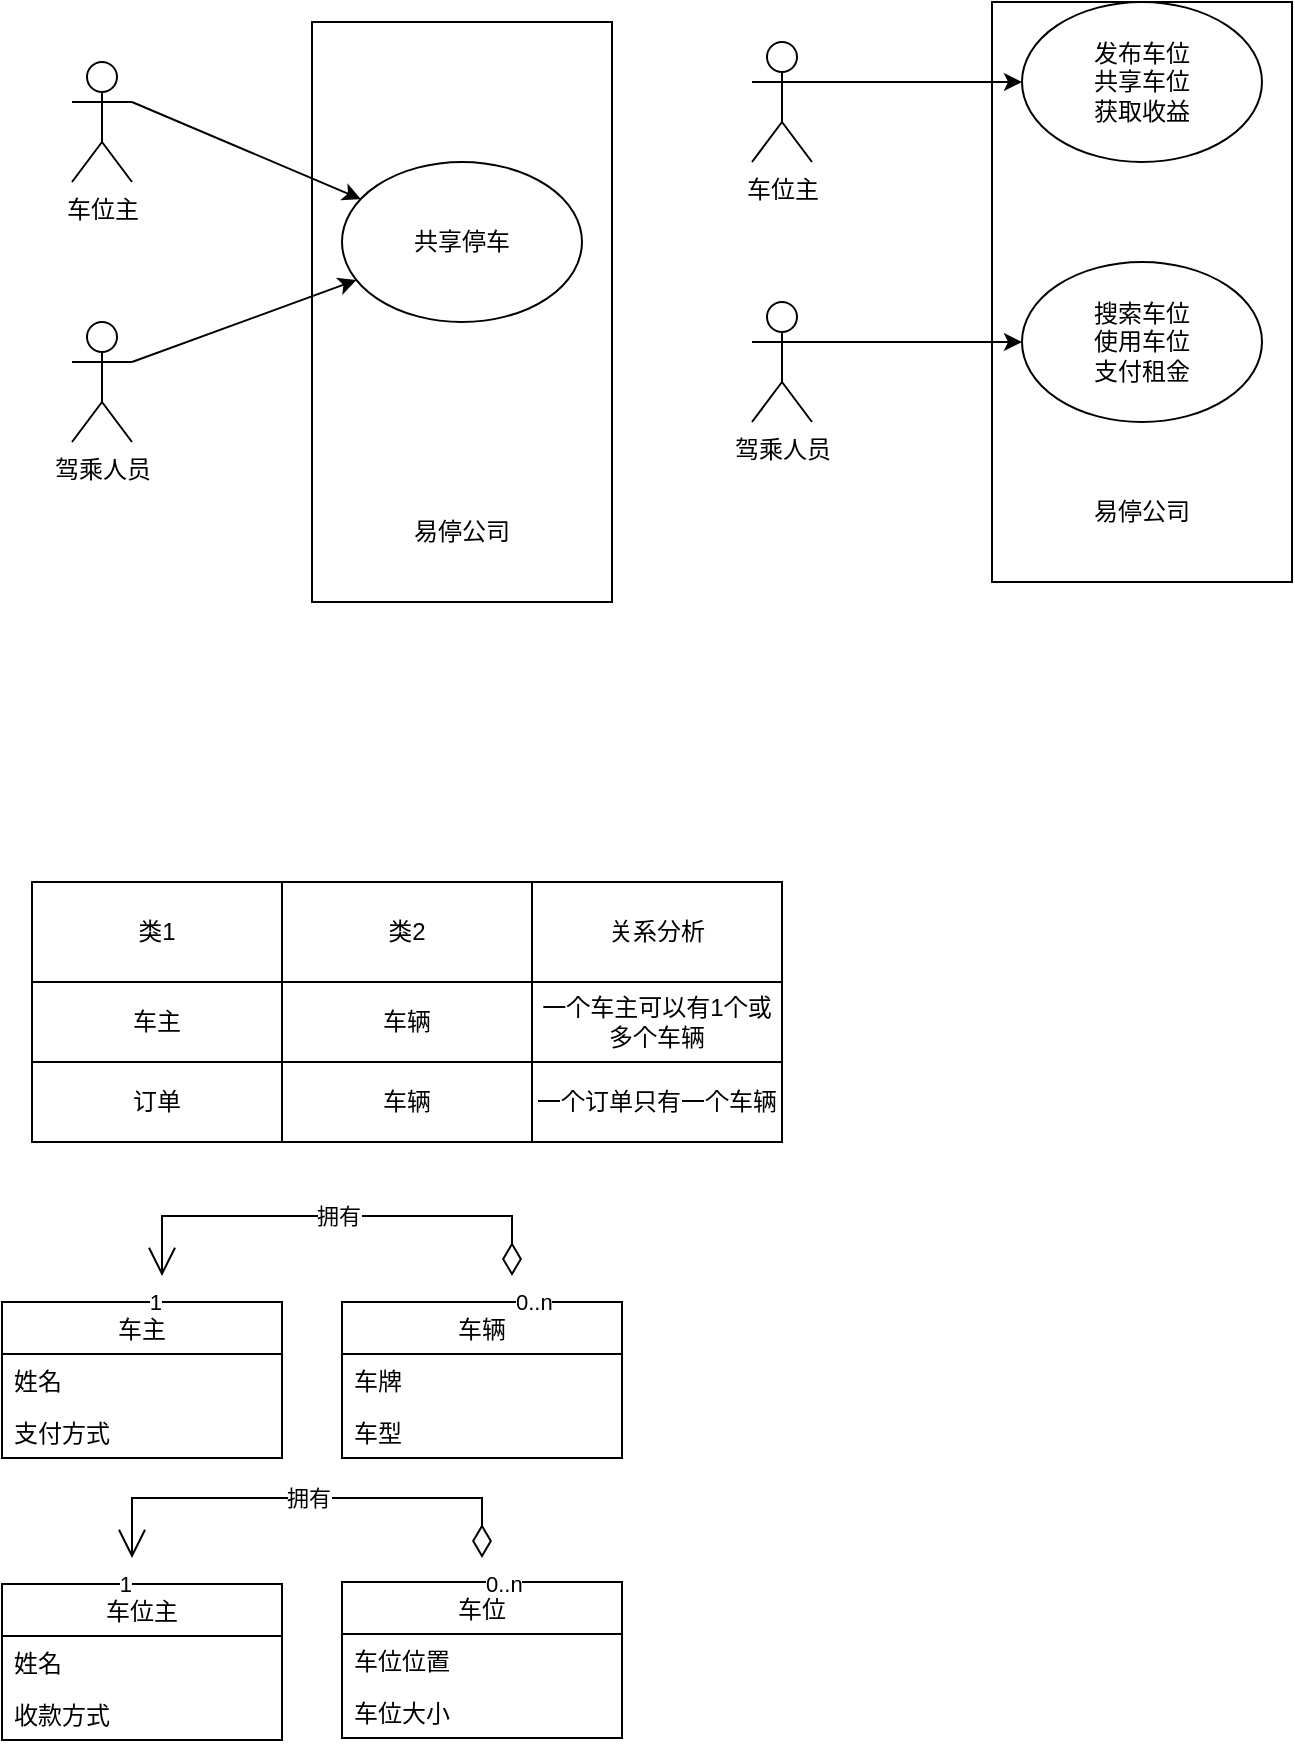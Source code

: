 <mxfile version="16.1.0" type="github">
  <diagram id="C5RBs43oDa-KdzZeNtuy" name="Page-1">
    <mxGraphModel dx="738" dy="510" grid="1" gridSize="10" guides="1" tooltips="1" connect="1" arrows="1" fold="1" page="1" pageScale="1" pageWidth="827" pageHeight="1169" math="0" shadow="0">
      <root>
        <mxCell id="WIyWlLk6GJQsqaUBKTNV-0" />
        <mxCell id="WIyWlLk6GJQsqaUBKTNV-1" parent="WIyWlLk6GJQsqaUBKTNV-0" />
        <mxCell id="9l7awRtR21Jd8h6ejsLd-0" value="车位主&lt;br&gt;" style="shape=umlActor;verticalLabelPosition=bottom;verticalAlign=top;html=1;outlineConnect=0;" vertex="1" parent="WIyWlLk6GJQsqaUBKTNV-1">
          <mxGeometry x="200" y="130" width="30" height="60" as="geometry" />
        </mxCell>
        <mxCell id="9l7awRtR21Jd8h6ejsLd-2" value="" style="rounded=0;whiteSpace=wrap;html=1;" vertex="1" parent="WIyWlLk6GJQsqaUBKTNV-1">
          <mxGeometry x="320" y="110" width="150" height="290" as="geometry" />
        </mxCell>
        <mxCell id="9l7awRtR21Jd8h6ejsLd-3" value="" style="endArrow=classic;html=1;rounded=0;exitX=1;exitY=0.333;exitDx=0;exitDy=0;exitPerimeter=0;" edge="1" parent="WIyWlLk6GJQsqaUBKTNV-1" source="9l7awRtR21Jd8h6ejsLd-0" target="9l7awRtR21Jd8h6ejsLd-7">
          <mxGeometry width="50" height="50" relative="1" as="geometry">
            <mxPoint x="300" y="220" as="sourcePoint" />
            <mxPoint x="335" y="150" as="targetPoint" />
          </mxGeometry>
        </mxCell>
        <mxCell id="9l7awRtR21Jd8h6ejsLd-5" value="驾乘人员" style="shape=umlActor;verticalLabelPosition=bottom;verticalAlign=top;html=1;outlineConnect=0;" vertex="1" parent="WIyWlLk6GJQsqaUBKTNV-1">
          <mxGeometry x="200" y="260" width="30" height="60" as="geometry" />
        </mxCell>
        <mxCell id="9l7awRtR21Jd8h6ejsLd-6" value="" style="endArrow=classic;html=1;rounded=0;exitX=1;exitY=0.333;exitDx=0;exitDy=0;exitPerimeter=0;" edge="1" parent="WIyWlLk6GJQsqaUBKTNV-1" source="9l7awRtR21Jd8h6ejsLd-5" target="9l7awRtR21Jd8h6ejsLd-7">
          <mxGeometry width="50" height="50" relative="1" as="geometry">
            <mxPoint x="300" y="350" as="sourcePoint" />
            <mxPoint x="310" y="280" as="targetPoint" />
          </mxGeometry>
        </mxCell>
        <mxCell id="9l7awRtR21Jd8h6ejsLd-7" value="共享停车" style="ellipse;whiteSpace=wrap;html=1;" vertex="1" parent="WIyWlLk6GJQsqaUBKTNV-1">
          <mxGeometry x="335" y="180" width="120" height="80" as="geometry" />
        </mxCell>
        <mxCell id="9l7awRtR21Jd8h6ejsLd-10" value="易停公司" style="text;html=1;strokeColor=none;fillColor=none;align=center;verticalAlign=middle;whiteSpace=wrap;rounded=0;" vertex="1" parent="WIyWlLk6GJQsqaUBKTNV-1">
          <mxGeometry x="365" y="350" width="60" height="30" as="geometry" />
        </mxCell>
        <mxCell id="9l7awRtR21Jd8h6ejsLd-27" value="车位主&lt;br&gt;" style="shape=umlActor;verticalLabelPosition=bottom;verticalAlign=top;html=1;outlineConnect=0;" vertex="1" parent="WIyWlLk6GJQsqaUBKTNV-1">
          <mxGeometry x="540" y="120" width="30" height="60" as="geometry" />
        </mxCell>
        <mxCell id="9l7awRtR21Jd8h6ejsLd-28" value="" style="rounded=0;whiteSpace=wrap;html=1;" vertex="1" parent="WIyWlLk6GJQsqaUBKTNV-1">
          <mxGeometry x="660" y="100" width="150" height="290" as="geometry" />
        </mxCell>
        <mxCell id="9l7awRtR21Jd8h6ejsLd-29" value="" style="endArrow=classic;html=1;rounded=0;exitX=1;exitY=0.333;exitDx=0;exitDy=0;exitPerimeter=0;" edge="1" source="9l7awRtR21Jd8h6ejsLd-27" target="9l7awRtR21Jd8h6ejsLd-30" parent="WIyWlLk6GJQsqaUBKTNV-1">
          <mxGeometry width="50" height="50" relative="1" as="geometry">
            <mxPoint x="640" y="210" as="sourcePoint" />
            <mxPoint x="650" y="140" as="targetPoint" />
          </mxGeometry>
        </mxCell>
        <mxCell id="9l7awRtR21Jd8h6ejsLd-30" value="发布车位&lt;br&gt;共享车位&lt;br&gt;获取收益" style="ellipse;whiteSpace=wrap;html=1;" vertex="1" parent="WIyWlLk6GJQsqaUBKTNV-1">
          <mxGeometry x="675" y="100" width="120" height="80" as="geometry" />
        </mxCell>
        <mxCell id="9l7awRtR21Jd8h6ejsLd-31" value="驾乘人员" style="shape=umlActor;verticalLabelPosition=bottom;verticalAlign=top;html=1;outlineConnect=0;" vertex="1" parent="WIyWlLk6GJQsqaUBKTNV-1">
          <mxGeometry x="540" y="250" width="30" height="60" as="geometry" />
        </mxCell>
        <mxCell id="9l7awRtR21Jd8h6ejsLd-32" value="" style="endArrow=classic;html=1;rounded=0;exitX=1;exitY=0.333;exitDx=0;exitDy=0;exitPerimeter=0;" edge="1" source="9l7awRtR21Jd8h6ejsLd-31" target="9l7awRtR21Jd8h6ejsLd-33" parent="WIyWlLk6GJQsqaUBKTNV-1">
          <mxGeometry width="50" height="50" relative="1" as="geometry">
            <mxPoint x="640" y="340" as="sourcePoint" />
            <mxPoint x="650" y="270" as="targetPoint" />
          </mxGeometry>
        </mxCell>
        <mxCell id="9l7awRtR21Jd8h6ejsLd-33" value="搜索车位&lt;br&gt;使用车位&lt;br&gt;支付租金" style="ellipse;whiteSpace=wrap;html=1;" vertex="1" parent="WIyWlLk6GJQsqaUBKTNV-1">
          <mxGeometry x="675" y="230" width="120" height="80" as="geometry" />
        </mxCell>
        <mxCell id="9l7awRtR21Jd8h6ejsLd-34" value="易停公司" style="text;html=1;strokeColor=none;fillColor=none;align=center;verticalAlign=middle;whiteSpace=wrap;rounded=0;" vertex="1" parent="WIyWlLk6GJQsqaUBKTNV-1">
          <mxGeometry x="705" y="340" width="60" height="30" as="geometry" />
        </mxCell>
        <mxCell id="9l7awRtR21Jd8h6ejsLd-35" style="edgeStyle=orthogonalEdgeStyle;rounded=0;orthogonalLoop=1;jettySize=auto;html=1;exitX=0.5;exitY=1;exitDx=0;exitDy=0;" edge="1" parent="WIyWlLk6GJQsqaUBKTNV-1" source="9l7awRtR21Jd8h6ejsLd-2" target="9l7awRtR21Jd8h6ejsLd-2">
          <mxGeometry relative="1" as="geometry" />
        </mxCell>
        <mxCell id="9l7awRtR21Jd8h6ejsLd-36" value="" style="shape=table;html=1;whiteSpace=wrap;startSize=0;container=1;collapsible=0;childLayout=tableLayout;" vertex="1" parent="WIyWlLk6GJQsqaUBKTNV-1">
          <mxGeometry x="180" y="540" width="375" height="130" as="geometry" />
        </mxCell>
        <mxCell id="9l7awRtR21Jd8h6ejsLd-37" value="" style="shape=partialRectangle;html=1;whiteSpace=wrap;collapsible=0;dropTarget=0;pointerEvents=0;fillColor=none;top=0;left=0;bottom=0;right=0;points=[[0,0.5],[1,0.5]];portConstraint=eastwest;" vertex="1" parent="9l7awRtR21Jd8h6ejsLd-36">
          <mxGeometry width="375" height="50" as="geometry" />
        </mxCell>
        <mxCell id="9l7awRtR21Jd8h6ejsLd-38" value="类1" style="shape=partialRectangle;html=1;whiteSpace=wrap;connectable=0;fillColor=none;top=0;left=0;bottom=0;right=0;overflow=hidden;pointerEvents=1;" vertex="1" parent="9l7awRtR21Jd8h6ejsLd-37">
          <mxGeometry width="125" height="50" as="geometry">
            <mxRectangle width="125" height="50" as="alternateBounds" />
          </mxGeometry>
        </mxCell>
        <mxCell id="9l7awRtR21Jd8h6ejsLd-39" value="类2" style="shape=partialRectangle;html=1;whiteSpace=wrap;connectable=0;fillColor=none;top=0;left=0;bottom=0;right=0;overflow=hidden;pointerEvents=1;" vertex="1" parent="9l7awRtR21Jd8h6ejsLd-37">
          <mxGeometry x="125" width="125" height="50" as="geometry">
            <mxRectangle width="125" height="50" as="alternateBounds" />
          </mxGeometry>
        </mxCell>
        <mxCell id="9l7awRtR21Jd8h6ejsLd-40" value="关系分析" style="shape=partialRectangle;html=1;whiteSpace=wrap;connectable=0;fillColor=none;top=0;left=0;bottom=0;right=0;overflow=hidden;pointerEvents=1;" vertex="1" parent="9l7awRtR21Jd8h6ejsLd-37">
          <mxGeometry x="250" width="125" height="50" as="geometry">
            <mxRectangle width="125" height="50" as="alternateBounds" />
          </mxGeometry>
        </mxCell>
        <mxCell id="9l7awRtR21Jd8h6ejsLd-41" value="" style="shape=partialRectangle;html=1;whiteSpace=wrap;collapsible=0;dropTarget=0;pointerEvents=0;fillColor=none;top=0;left=0;bottom=0;right=0;points=[[0,0.5],[1,0.5]];portConstraint=eastwest;" vertex="1" parent="9l7awRtR21Jd8h6ejsLd-36">
          <mxGeometry y="50" width="375" height="40" as="geometry" />
        </mxCell>
        <mxCell id="9l7awRtR21Jd8h6ejsLd-42" value="车主" style="shape=partialRectangle;html=1;whiteSpace=wrap;connectable=0;fillColor=none;top=0;left=0;bottom=0;right=0;overflow=hidden;pointerEvents=1;" vertex="1" parent="9l7awRtR21Jd8h6ejsLd-41">
          <mxGeometry width="125" height="40" as="geometry">
            <mxRectangle width="125" height="40" as="alternateBounds" />
          </mxGeometry>
        </mxCell>
        <mxCell id="9l7awRtR21Jd8h6ejsLd-43" value="车辆" style="shape=partialRectangle;html=1;whiteSpace=wrap;connectable=0;fillColor=none;top=0;left=0;bottom=0;right=0;overflow=hidden;pointerEvents=1;" vertex="1" parent="9l7awRtR21Jd8h6ejsLd-41">
          <mxGeometry x="125" width="125" height="40" as="geometry">
            <mxRectangle width="125" height="40" as="alternateBounds" />
          </mxGeometry>
        </mxCell>
        <mxCell id="9l7awRtR21Jd8h6ejsLd-44" value="一个车主可以有1个或多个车辆" style="shape=partialRectangle;html=1;whiteSpace=wrap;connectable=0;fillColor=none;top=0;left=0;bottom=0;right=0;overflow=hidden;pointerEvents=1;" vertex="1" parent="9l7awRtR21Jd8h6ejsLd-41">
          <mxGeometry x="250" width="125" height="40" as="geometry">
            <mxRectangle width="125" height="40" as="alternateBounds" />
          </mxGeometry>
        </mxCell>
        <mxCell id="9l7awRtR21Jd8h6ejsLd-45" value="" style="shape=partialRectangle;html=1;whiteSpace=wrap;collapsible=0;dropTarget=0;pointerEvents=0;fillColor=none;top=0;left=0;bottom=0;right=0;points=[[0,0.5],[1,0.5]];portConstraint=eastwest;" vertex="1" parent="9l7awRtR21Jd8h6ejsLd-36">
          <mxGeometry y="90" width="375" height="40" as="geometry" />
        </mxCell>
        <mxCell id="9l7awRtR21Jd8h6ejsLd-46" value="订单" style="shape=partialRectangle;html=1;whiteSpace=wrap;connectable=0;fillColor=none;top=0;left=0;bottom=0;right=0;overflow=hidden;pointerEvents=1;" vertex="1" parent="9l7awRtR21Jd8h6ejsLd-45">
          <mxGeometry width="125" height="40" as="geometry">
            <mxRectangle width="125" height="40" as="alternateBounds" />
          </mxGeometry>
        </mxCell>
        <mxCell id="9l7awRtR21Jd8h6ejsLd-47" value="车辆" style="shape=partialRectangle;html=1;whiteSpace=wrap;connectable=0;fillColor=none;top=0;left=0;bottom=0;right=0;overflow=hidden;pointerEvents=1;" vertex="1" parent="9l7awRtR21Jd8h6ejsLd-45">
          <mxGeometry x="125" width="125" height="40" as="geometry">
            <mxRectangle width="125" height="40" as="alternateBounds" />
          </mxGeometry>
        </mxCell>
        <mxCell id="9l7awRtR21Jd8h6ejsLd-48" value="一个订单只有一个车辆" style="shape=partialRectangle;html=1;whiteSpace=wrap;connectable=0;fillColor=none;top=0;left=0;bottom=0;right=0;overflow=hidden;pointerEvents=1;" vertex="1" parent="9l7awRtR21Jd8h6ejsLd-45">
          <mxGeometry x="250" width="125" height="40" as="geometry">
            <mxRectangle width="125" height="40" as="alternateBounds" />
          </mxGeometry>
        </mxCell>
        <mxCell id="9l7awRtR21Jd8h6ejsLd-73" value="车辆" style="swimlane;fontStyle=0;childLayout=stackLayout;horizontal=1;startSize=26;fillColor=none;horizontalStack=0;resizeParent=1;resizeParentMax=0;resizeLast=0;collapsible=1;marginBottom=0;" vertex="1" parent="WIyWlLk6GJQsqaUBKTNV-1">
          <mxGeometry x="335" y="750" width="140" height="78" as="geometry" />
        </mxCell>
        <mxCell id="9l7awRtR21Jd8h6ejsLd-74" value="车牌" style="text;strokeColor=none;fillColor=none;align=left;verticalAlign=top;spacingLeft=4;spacingRight=4;overflow=hidden;rotatable=0;points=[[0,0.5],[1,0.5]];portConstraint=eastwest;" vertex="1" parent="9l7awRtR21Jd8h6ejsLd-73">
          <mxGeometry y="26" width="140" height="26" as="geometry" />
        </mxCell>
        <mxCell id="9l7awRtR21Jd8h6ejsLd-75" value="车型" style="text;strokeColor=none;fillColor=none;align=left;verticalAlign=top;spacingLeft=4;spacingRight=4;overflow=hidden;rotatable=0;points=[[0,0.5],[1,0.5]];portConstraint=eastwest;" vertex="1" parent="9l7awRtR21Jd8h6ejsLd-73">
          <mxGeometry y="52" width="140" height="26" as="geometry" />
        </mxCell>
        <mxCell id="9l7awRtR21Jd8h6ejsLd-77" value="车主" style="swimlane;fontStyle=0;childLayout=stackLayout;horizontal=1;startSize=26;fillColor=none;horizontalStack=0;resizeParent=1;resizeParentMax=0;resizeLast=0;collapsible=1;marginBottom=0;" vertex="1" parent="WIyWlLk6GJQsqaUBKTNV-1">
          <mxGeometry x="165" y="750" width="140" height="78" as="geometry" />
        </mxCell>
        <mxCell id="9l7awRtR21Jd8h6ejsLd-78" value="姓名" style="text;strokeColor=none;fillColor=none;align=left;verticalAlign=top;spacingLeft=4;spacingRight=4;overflow=hidden;rotatable=0;points=[[0,0.5],[1,0.5]];portConstraint=eastwest;" vertex="1" parent="9l7awRtR21Jd8h6ejsLd-77">
          <mxGeometry y="26" width="140" height="26" as="geometry" />
        </mxCell>
        <mxCell id="9l7awRtR21Jd8h6ejsLd-79" value="支付方式" style="text;strokeColor=none;fillColor=none;align=left;verticalAlign=top;spacingLeft=4;spacingRight=4;overflow=hidden;rotatable=0;points=[[0,0.5],[1,0.5]];portConstraint=eastwest;" vertex="1" parent="9l7awRtR21Jd8h6ejsLd-77">
          <mxGeometry y="52" width="140" height="26" as="geometry" />
        </mxCell>
        <mxCell id="9l7awRtR21Jd8h6ejsLd-81" value="车位主" style="swimlane;fontStyle=0;childLayout=stackLayout;horizontal=1;startSize=26;fillColor=none;horizontalStack=0;resizeParent=1;resizeParentMax=0;resizeLast=0;collapsible=1;marginBottom=0;" vertex="1" parent="WIyWlLk6GJQsqaUBKTNV-1">
          <mxGeometry x="165" y="891" width="140" height="78" as="geometry" />
        </mxCell>
        <mxCell id="9l7awRtR21Jd8h6ejsLd-82" value="姓名" style="text;strokeColor=none;fillColor=none;align=left;verticalAlign=top;spacingLeft=4;spacingRight=4;overflow=hidden;rotatable=0;points=[[0,0.5],[1,0.5]];portConstraint=eastwest;" vertex="1" parent="9l7awRtR21Jd8h6ejsLd-81">
          <mxGeometry y="26" width="140" height="26" as="geometry" />
        </mxCell>
        <mxCell id="9l7awRtR21Jd8h6ejsLd-83" value="收款方式" style="text;strokeColor=none;fillColor=none;align=left;verticalAlign=top;spacingLeft=4;spacingRight=4;overflow=hidden;rotatable=0;points=[[0,0.5],[1,0.5]];portConstraint=eastwest;" vertex="1" parent="9l7awRtR21Jd8h6ejsLd-81">
          <mxGeometry y="52" width="140" height="26" as="geometry" />
        </mxCell>
        <mxCell id="9l7awRtR21Jd8h6ejsLd-84" value="车位" style="swimlane;fontStyle=0;childLayout=stackLayout;horizontal=1;startSize=26;fillColor=none;horizontalStack=0;resizeParent=1;resizeParentMax=0;resizeLast=0;collapsible=1;marginBottom=0;" vertex="1" parent="WIyWlLk6GJQsqaUBKTNV-1">
          <mxGeometry x="335" y="890" width="140" height="78" as="geometry" />
        </mxCell>
        <mxCell id="9l7awRtR21Jd8h6ejsLd-85" value="车位位置" style="text;strokeColor=none;fillColor=none;align=left;verticalAlign=top;spacingLeft=4;spacingRight=4;overflow=hidden;rotatable=0;points=[[0,0.5],[1,0.5]];portConstraint=eastwest;" vertex="1" parent="9l7awRtR21Jd8h6ejsLd-84">
          <mxGeometry y="26" width="140" height="26" as="geometry" />
        </mxCell>
        <mxCell id="9l7awRtR21Jd8h6ejsLd-86" value="车位大小" style="text;strokeColor=none;fillColor=none;align=left;verticalAlign=top;spacingLeft=4;spacingRight=4;overflow=hidden;rotatable=0;points=[[0,0.5],[1,0.5]];portConstraint=eastwest;" vertex="1" parent="9l7awRtR21Jd8h6ejsLd-84">
          <mxGeometry y="52" width="140" height="26" as="geometry" />
        </mxCell>
        <mxCell id="9l7awRtR21Jd8h6ejsLd-87" value="拥有" style="endArrow=open;html=1;endSize=12;startArrow=diamondThin;startSize=14;startFill=0;edgeStyle=orthogonalEdgeStyle;rounded=0;" edge="1" parent="WIyWlLk6GJQsqaUBKTNV-1">
          <mxGeometry relative="1" as="geometry">
            <mxPoint x="420" y="737" as="sourcePoint" />
            <mxPoint x="245" y="737" as="targetPoint" />
            <Array as="points">
              <mxPoint x="420" y="707" />
              <mxPoint x="245" y="707" />
            </Array>
          </mxGeometry>
        </mxCell>
        <mxCell id="9l7awRtR21Jd8h6ejsLd-88" value="0..n" style="edgeLabel;resizable=0;html=1;align=left;verticalAlign=top;" connectable="0" vertex="1" parent="9l7awRtR21Jd8h6ejsLd-87">
          <mxGeometry x="-1" relative="1" as="geometry" />
        </mxCell>
        <mxCell id="9l7awRtR21Jd8h6ejsLd-89" value="1" style="edgeLabel;resizable=0;html=1;align=right;verticalAlign=top;" connectable="0" vertex="1" parent="9l7awRtR21Jd8h6ejsLd-87">
          <mxGeometry x="1" relative="1" as="geometry" />
        </mxCell>
        <mxCell id="9l7awRtR21Jd8h6ejsLd-90" value="拥有" style="endArrow=open;html=1;endSize=12;startArrow=diamondThin;startSize=14;startFill=0;edgeStyle=orthogonalEdgeStyle;rounded=0;" edge="1" parent="WIyWlLk6GJQsqaUBKTNV-1">
          <mxGeometry relative="1" as="geometry">
            <mxPoint x="405" y="878" as="sourcePoint" />
            <mxPoint x="230" y="878" as="targetPoint" />
            <Array as="points">
              <mxPoint x="405" y="848" />
              <mxPoint x="230" y="848" />
            </Array>
          </mxGeometry>
        </mxCell>
        <mxCell id="9l7awRtR21Jd8h6ejsLd-91" value="0..n" style="edgeLabel;resizable=0;html=1;align=left;verticalAlign=top;" connectable="0" vertex="1" parent="9l7awRtR21Jd8h6ejsLd-90">
          <mxGeometry x="-1" relative="1" as="geometry" />
        </mxCell>
        <mxCell id="9l7awRtR21Jd8h6ejsLd-92" value="1" style="edgeLabel;resizable=0;html=1;align=right;verticalAlign=top;" connectable="0" vertex="1" parent="9l7awRtR21Jd8h6ejsLd-90">
          <mxGeometry x="1" relative="1" as="geometry" />
        </mxCell>
      </root>
    </mxGraphModel>
  </diagram>
</mxfile>
